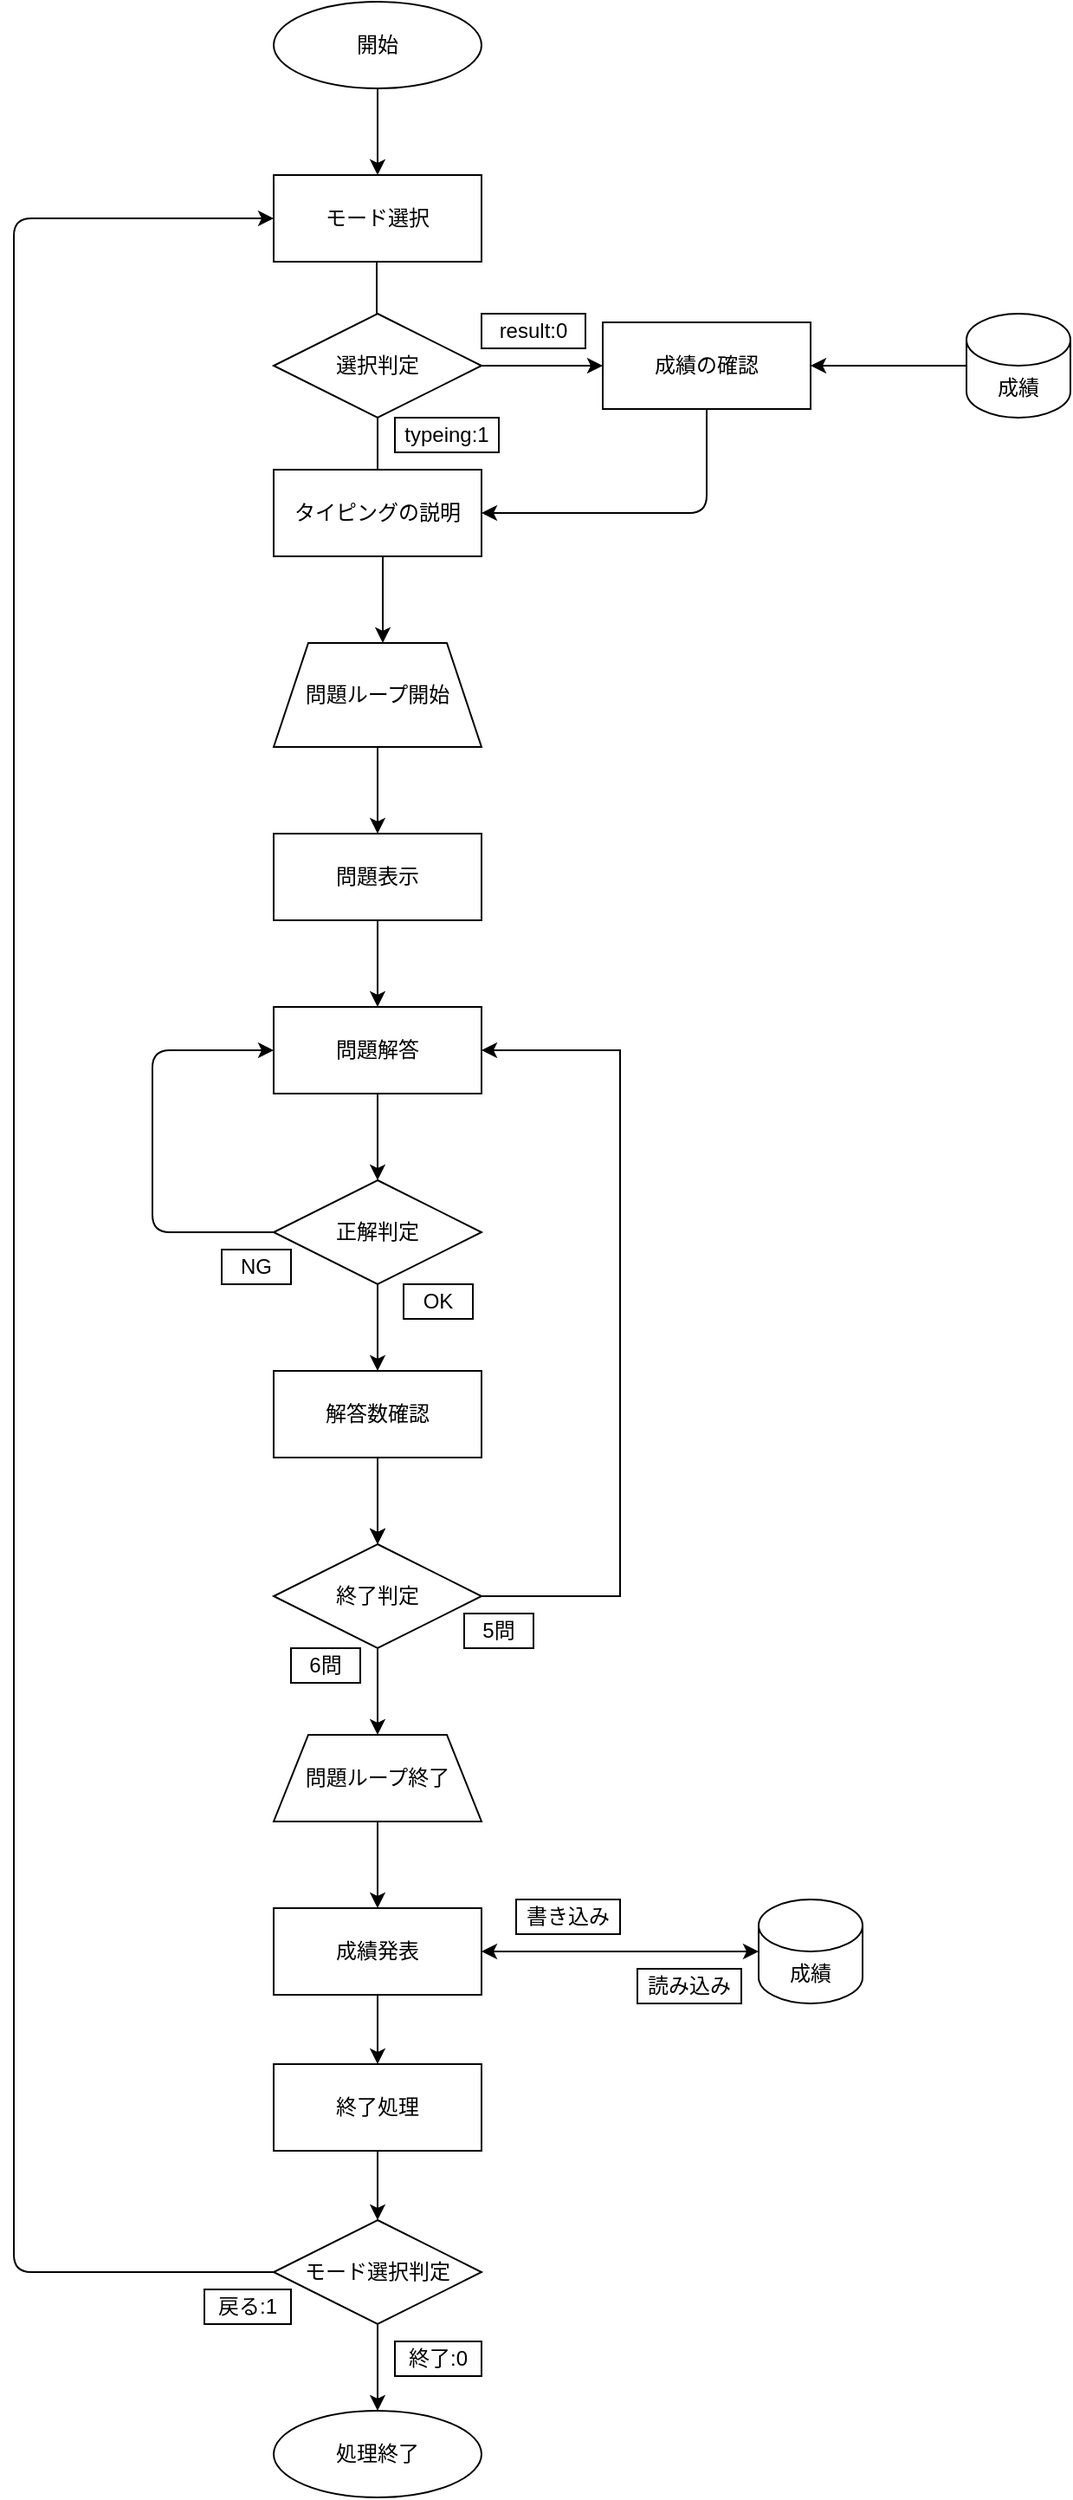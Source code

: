 <mxfile version="13.10.0" type="embed">
    <diagram id="3ZOz4v7Zo71C-2bOEVQ8" name="ページ1">
        <mxGraphModel dx="1062" dy="577" grid="1" gridSize="10" guides="1" tooltips="1" connect="1" arrows="1" fold="1" page="1" pageScale="1" pageWidth="827" pageHeight="1169" math="0" shadow="0">
            <root>
                <mxCell id="0"/>
                <mxCell id="1" parent="0"/>
                <mxCell id="2" value="開始" style="ellipse;whiteSpace=wrap;html=1;" parent="1" vertex="1">
                    <mxGeometry x="350" y="80" width="120" height="50" as="geometry"/>
                </mxCell>
                <mxCell id="3" value="" style="endArrow=classic;html=1;exitX=0.5;exitY=1;exitDx=0;exitDy=0;" parent="1" source="2" edge="1">
                    <mxGeometry width="50" height="50" relative="1" as="geometry">
                        <mxPoint x="390" y="180" as="sourcePoint"/>
                        <mxPoint x="410" y="180" as="targetPoint"/>
                    </mxGeometry>
                </mxCell>
                <mxCell id="4" value="モード選択" style="rounded=0;whiteSpace=wrap;html=1;" parent="1" vertex="1">
                    <mxGeometry x="350" y="180" width="120" height="50" as="geometry"/>
                </mxCell>
                <mxCell id="5" value="" style="endArrow=classic;html=1;exitX=0.5;exitY=1;exitDx=0;exitDy=0;" parent="1" edge="1">
                    <mxGeometry width="50" height="50" relative="1" as="geometry">
                        <mxPoint x="409.5" y="230" as="sourcePoint"/>
                        <mxPoint x="409.5" y="290" as="targetPoint"/>
                    </mxGeometry>
                </mxCell>
                <mxCell id="6" value="選択判定" style="rhombus;whiteSpace=wrap;html=1;" parent="1" vertex="1">
                    <mxGeometry x="350" y="260" width="120" height="60" as="geometry"/>
                </mxCell>
                <mxCell id="11" value="" style="endArrow=classic;html=1;exitX=0.5;exitY=1;exitDx=0;exitDy=0;" parent="1" source="6" edge="1">
                    <mxGeometry width="50" height="50" relative="1" as="geometry">
                        <mxPoint x="430" y="150" as="sourcePoint"/>
                        <mxPoint x="410" y="360" as="targetPoint"/>
                    </mxGeometry>
                </mxCell>
                <mxCell id="13" value="タイピングの説明" style="rounded=0;whiteSpace=wrap;html=1;" parent="1" vertex="1">
                    <mxGeometry x="350" y="350" width="120" height="50" as="geometry"/>
                </mxCell>
                <mxCell id="14" value="" style="endArrow=classic;html=1;exitX=0.5;exitY=1;exitDx=0;exitDy=0;" parent="1" edge="1">
                    <mxGeometry width="50" height="50" relative="1" as="geometry">
                        <mxPoint x="413" y="400" as="sourcePoint"/>
                        <mxPoint x="413" y="450" as="targetPoint"/>
                    </mxGeometry>
                </mxCell>
                <mxCell id="15" value="問題ループ開始" style="shape=trapezoid;perimeter=trapezoidPerimeter;whiteSpace=wrap;html=1;fixedSize=1;" parent="1" vertex="1">
                    <mxGeometry x="350" y="450" width="120" height="60" as="geometry"/>
                </mxCell>
                <mxCell id="16" value="問題表示" style="rounded=0;whiteSpace=wrap;html=1;" parent="1" vertex="1">
                    <mxGeometry x="350" y="560" width="120" height="50" as="geometry"/>
                </mxCell>
                <mxCell id="17" value="OK" style="rounded=0;whiteSpace=wrap;html=1;" parent="1" vertex="1">
                    <mxGeometry x="425" y="820" width="40" height="20" as="geometry"/>
                </mxCell>
                <mxCell id="19" value="" style="endArrow=classic;html=1;exitX=0.5;exitY=1;exitDx=0;exitDy=0;entryX=0.5;entryY=0;entryDx=0;entryDy=0;" parent="1" source="15" target="16" edge="1">
                    <mxGeometry width="50" height="50" relative="1" as="geometry">
                        <mxPoint x="423" y="410" as="sourcePoint"/>
                        <mxPoint x="423" y="460" as="targetPoint"/>
                    </mxGeometry>
                </mxCell>
                <mxCell id="20" value="正解判定" style="rhombus;whiteSpace=wrap;html=1;" parent="1" vertex="1">
                    <mxGeometry x="350" y="760" width="120" height="60" as="geometry"/>
                </mxCell>
                <mxCell id="22" value="" style="endArrow=classic;html=1;exitX=0.5;exitY=1;exitDx=0;exitDy=0;" parent="1" source="16" edge="1">
                    <mxGeometry width="50" height="50" relative="1" as="geometry">
                        <mxPoint x="420" y="520" as="sourcePoint"/>
                        <mxPoint x="410" y="660" as="targetPoint"/>
                    </mxGeometry>
                </mxCell>
                <mxCell id="23" value="問題解答" style="rounded=0;whiteSpace=wrap;html=1;" parent="1" vertex="1">
                    <mxGeometry x="350" y="660" width="120" height="50" as="geometry"/>
                </mxCell>
                <mxCell id="24" value="" style="endArrow=classic;html=1;exitX=0.5;exitY=1;exitDx=0;exitDy=0;entryX=0.5;entryY=0;entryDx=0;entryDy=0;" parent="1" source="23" target="20" edge="1">
                    <mxGeometry width="50" height="50" relative="1" as="geometry">
                        <mxPoint x="420" y="620" as="sourcePoint"/>
                        <mxPoint x="420" y="670" as="targetPoint"/>
                    </mxGeometry>
                </mxCell>
                <mxCell id="26" value="NG" style="rounded=0;whiteSpace=wrap;html=1;" parent="1" vertex="1">
                    <mxGeometry x="320" y="800" width="40" height="20" as="geometry"/>
                </mxCell>
                <mxCell id="27" value="" style="endArrow=classic;html=1;exitX=0;exitY=0.5;exitDx=0;exitDy=0;entryX=0;entryY=0.5;entryDx=0;entryDy=0;" parent="1" source="20" target="23" edge="1">
                    <mxGeometry width="50" height="50" relative="1" as="geometry">
                        <mxPoint x="390" y="690" as="sourcePoint"/>
                        <mxPoint x="280" y="690" as="targetPoint"/>
                        <Array as="points">
                            <mxPoint x="280" y="790"/>
                            <mxPoint x="280" y="685"/>
                        </Array>
                    </mxGeometry>
                </mxCell>
                <mxCell id="28" value="問題ループ終了" style="shape=trapezoid;perimeter=trapezoidPerimeter;whiteSpace=wrap;html=1;fixedSize=1;" parent="1" vertex="1">
                    <mxGeometry x="350" y="1080" width="120" height="50" as="geometry"/>
                </mxCell>
                <mxCell id="29" value="" style="endArrow=classic;html=1;exitX=0.5;exitY=1;exitDx=0;exitDy=0;" parent="1" source="20" edge="1">
                    <mxGeometry width="50" height="50" relative="1" as="geometry">
                        <mxPoint x="420" y="720" as="sourcePoint"/>
                        <mxPoint x="410" y="870" as="targetPoint"/>
                    </mxGeometry>
                </mxCell>
                <mxCell id="34" value="" style="edgeStyle=orthogonalEdgeStyle;rounded=0;orthogonalLoop=1;jettySize=auto;html=1;" parent="1" source="30" target="31" edge="1">
                    <mxGeometry relative="1" as="geometry"/>
                </mxCell>
                <mxCell id="30" value="解答数確認" style="rounded=0;whiteSpace=wrap;html=1;" parent="1" vertex="1">
                    <mxGeometry x="350" y="870" width="120" height="50" as="geometry"/>
                </mxCell>
                <mxCell id="31" value="終了判定" style="rhombus;whiteSpace=wrap;html=1;" parent="1" vertex="1">
                    <mxGeometry x="350" y="970" width="120" height="60" as="geometry"/>
                </mxCell>
                <mxCell id="32" value="" style="endArrow=classic;html=1;exitX=0.5;exitY=1;exitDx=0;exitDy=0;entryX=0.5;entryY=0;entryDx=0;entryDy=0;" parent="1" source="30" target="31" edge="1">
                    <mxGeometry width="50" height="50" relative="1" as="geometry">
                        <mxPoint x="420" y="830" as="sourcePoint"/>
                        <mxPoint x="400" y="960" as="targetPoint"/>
                    </mxGeometry>
                </mxCell>
                <mxCell id="35" value="" style="edgeStyle=orthogonalEdgeStyle;rounded=0;orthogonalLoop=1;jettySize=auto;html=1;exitX=1;exitY=0.5;exitDx=0;exitDy=0;entryX=1;entryY=0.5;entryDx=0;entryDy=0;" parent="1" source="31" target="23" edge="1">
                    <mxGeometry relative="1" as="geometry">
                        <mxPoint x="420" y="930" as="sourcePoint"/>
                        <mxPoint x="550" y="900" as="targetPoint"/>
                        <Array as="points">
                            <mxPoint x="550" y="1000"/>
                            <mxPoint x="550" y="685"/>
                        </Array>
                    </mxGeometry>
                </mxCell>
                <mxCell id="36" value="5問" style="rounded=0;whiteSpace=wrap;html=1;" parent="1" vertex="1">
                    <mxGeometry x="460" y="1010" width="40" height="20" as="geometry"/>
                </mxCell>
                <mxCell id="38" value="6問" style="rounded=0;whiteSpace=wrap;html=1;" parent="1" vertex="1">
                    <mxGeometry x="360" y="1030" width="40" height="20" as="geometry"/>
                </mxCell>
                <mxCell id="39" value="" style="endArrow=classic;html=1;exitX=0.5;exitY=1;exitDx=0;exitDy=0;" parent="1" source="31" edge="1">
                    <mxGeometry width="50" height="50" relative="1" as="geometry">
                        <mxPoint x="420" y="930" as="sourcePoint"/>
                        <mxPoint x="410" y="1080" as="targetPoint"/>
                    </mxGeometry>
                </mxCell>
                <mxCell id="40" value="" style="endArrow=classic;html=1;exitX=0.5;exitY=1;exitDx=0;exitDy=0;" parent="1" source="28" edge="1">
                    <mxGeometry width="50" height="50" relative="1" as="geometry">
                        <mxPoint x="420" y="1040" as="sourcePoint"/>
                        <mxPoint x="410" y="1180" as="targetPoint"/>
                    </mxGeometry>
                </mxCell>
                <mxCell id="41" value="成績発表" style="rounded=0;whiteSpace=wrap;html=1;" parent="1" vertex="1">
                    <mxGeometry x="350" y="1180" width="120" height="50" as="geometry"/>
                </mxCell>
                <mxCell id="42" value="処理終了" style="ellipse;whiteSpace=wrap;html=1;" parent="1" vertex="1">
                    <mxGeometry x="350" y="1470" width="120" height="50" as="geometry"/>
                </mxCell>
                <mxCell id="44" value="typeing:1" style="rounded=0;whiteSpace=wrap;html=1;" parent="1" vertex="1">
                    <mxGeometry x="420" y="320" width="60" height="20" as="geometry"/>
                </mxCell>
                <mxCell id="45" value="成績の確認" style="rounded=0;whiteSpace=wrap;html=1;" parent="1" vertex="1">
                    <mxGeometry x="540" y="265" width="120" height="50" as="geometry"/>
                </mxCell>
                <mxCell id="46" value="" style="endArrow=classic;html=1;exitX=1;exitY=0.5;exitDx=0;exitDy=0;entryX=0;entryY=0.5;entryDx=0;entryDy=0;" parent="1" source="6" target="45" edge="1">
                    <mxGeometry width="50" height="50" relative="1" as="geometry">
                        <mxPoint x="390" y="450" as="sourcePoint"/>
                        <mxPoint x="440" y="400" as="targetPoint"/>
                    </mxGeometry>
                </mxCell>
                <mxCell id="48" value="" style="endArrow=classic;html=1;exitX=0.5;exitY=1;exitDx=0;exitDy=0;entryX=1;entryY=0.5;entryDx=0;entryDy=0;" parent="1" source="45" target="13" edge="1">
                    <mxGeometry width="50" height="50" relative="1" as="geometry">
                        <mxPoint x="480" y="300" as="sourcePoint"/>
                        <mxPoint x="600" y="380" as="targetPoint"/>
                        <Array as="points">
                            <mxPoint x="600" y="375"/>
                        </Array>
                    </mxGeometry>
                </mxCell>
                <mxCell id="49" value="result:0" style="rounded=0;whiteSpace=wrap;html=1;" parent="1" vertex="1">
                    <mxGeometry x="470" y="260" width="60" height="20" as="geometry"/>
                </mxCell>
                <mxCell id="50" value="終了処理" style="rounded=0;whiteSpace=wrap;html=1;" parent="1" vertex="1">
                    <mxGeometry x="350" y="1270" width="120" height="50" as="geometry"/>
                </mxCell>
                <mxCell id="51" value="" style="endArrow=classic;html=1;exitX=0.5;exitY=1;exitDx=0;exitDy=0;entryX=0.5;entryY=0;entryDx=0;entryDy=0;" parent="1" source="41" target="50" edge="1">
                    <mxGeometry width="50" height="50" relative="1" as="geometry">
                        <mxPoint x="420" y="1140" as="sourcePoint"/>
                        <mxPoint x="420" y="1190" as="targetPoint"/>
                    </mxGeometry>
                </mxCell>
                <mxCell id="52" value="モード選択判定" style="rhombus;whiteSpace=wrap;html=1;" parent="1" vertex="1">
                    <mxGeometry x="350" y="1360" width="120" height="60" as="geometry"/>
                </mxCell>
                <mxCell id="53" value="" style="endArrow=classic;html=1;exitX=0.5;exitY=1;exitDx=0;exitDy=0;entryX=0.5;entryY=0;entryDx=0;entryDy=0;" parent="1" source="50" target="52" edge="1">
                    <mxGeometry width="50" height="50" relative="1" as="geometry">
                        <mxPoint x="420" y="1240" as="sourcePoint"/>
                        <mxPoint x="420" y="1280" as="targetPoint"/>
                    </mxGeometry>
                </mxCell>
                <mxCell id="54" value="" style="endArrow=classic;html=1;exitX=0.5;exitY=1;exitDx=0;exitDy=0;entryX=0.5;entryY=0;entryDx=0;entryDy=0;" parent="1" source="52" target="42" edge="1">
                    <mxGeometry width="50" height="50" relative="1" as="geometry">
                        <mxPoint x="420" y="1330" as="sourcePoint"/>
                        <mxPoint x="420" y="1370" as="targetPoint"/>
                    </mxGeometry>
                </mxCell>
                <mxCell id="55" value="終了:0" style="rounded=0;whiteSpace=wrap;html=1;" parent="1" vertex="1">
                    <mxGeometry x="420" y="1430" width="50" height="20" as="geometry"/>
                </mxCell>
                <mxCell id="56" value="戻る:1" style="rounded=0;whiteSpace=wrap;html=1;" parent="1" vertex="1">
                    <mxGeometry x="310" y="1400" width="50" height="20" as="geometry"/>
                </mxCell>
                <mxCell id="57" value="" style="endArrow=classic;html=1;exitX=0;exitY=0.5;exitDx=0;exitDy=0;entryX=0;entryY=0.5;entryDx=0;entryDy=0;" parent="1" source="52" target="4" edge="1">
                    <mxGeometry width="50" height="50" relative="1" as="geometry">
                        <mxPoint x="420" y="1330" as="sourcePoint"/>
                        <mxPoint x="140" y="520" as="targetPoint"/>
                        <Array as="points">
                            <mxPoint x="200" y="1390"/>
                            <mxPoint x="200" y="205"/>
                        </Array>
                    </mxGeometry>
                </mxCell>
                <mxCell id="58" value="成績" style="shape=cylinder3;whiteSpace=wrap;html=1;boundedLbl=1;backgroundOutline=1;size=15;" parent="1" vertex="1">
                    <mxGeometry x="750" y="260" width="60" height="60" as="geometry"/>
                </mxCell>
                <mxCell id="59" value="" style="endArrow=classic;html=1;exitX=0;exitY=0.5;exitDx=0;exitDy=0;entryX=1;entryY=0.5;entryDx=0;entryDy=0;exitPerimeter=0;" parent="1" source="58" target="45" edge="1">
                    <mxGeometry width="50" height="50" relative="1" as="geometry">
                        <mxPoint x="480" y="300" as="sourcePoint"/>
                        <mxPoint x="550" y="300" as="targetPoint"/>
                    </mxGeometry>
                </mxCell>
                <mxCell id="60" value="成績" style="shape=cylinder3;whiteSpace=wrap;html=1;boundedLbl=1;backgroundOutline=1;size=15;" parent="1" vertex="1">
                    <mxGeometry x="630" y="1175" width="60" height="60" as="geometry"/>
                </mxCell>
                <mxCell id="61" value="" style="endArrow=classic;startArrow=classic;html=1;exitX=1;exitY=0.5;exitDx=0;exitDy=0;entryX=0;entryY=0.5;entryDx=0;entryDy=0;entryPerimeter=0;" parent="1" source="41" target="60" edge="1">
                    <mxGeometry width="50" height="50" relative="1" as="geometry">
                        <mxPoint x="530" y="1090" as="sourcePoint"/>
                        <mxPoint x="580" y="1040" as="targetPoint"/>
                    </mxGeometry>
                </mxCell>
                <mxCell id="62" value="書き込み" style="rounded=0;whiteSpace=wrap;html=1;" parent="1" vertex="1">
                    <mxGeometry x="490" y="1175" width="60" height="20" as="geometry"/>
                </mxCell>
                <mxCell id="63" value="読み込み" style="rounded=0;whiteSpace=wrap;html=1;" parent="1" vertex="1">
                    <mxGeometry x="560" y="1215" width="60" height="20" as="geometry"/>
                </mxCell>
            </root>
        </mxGraphModel>
    </diagram>
</mxfile>